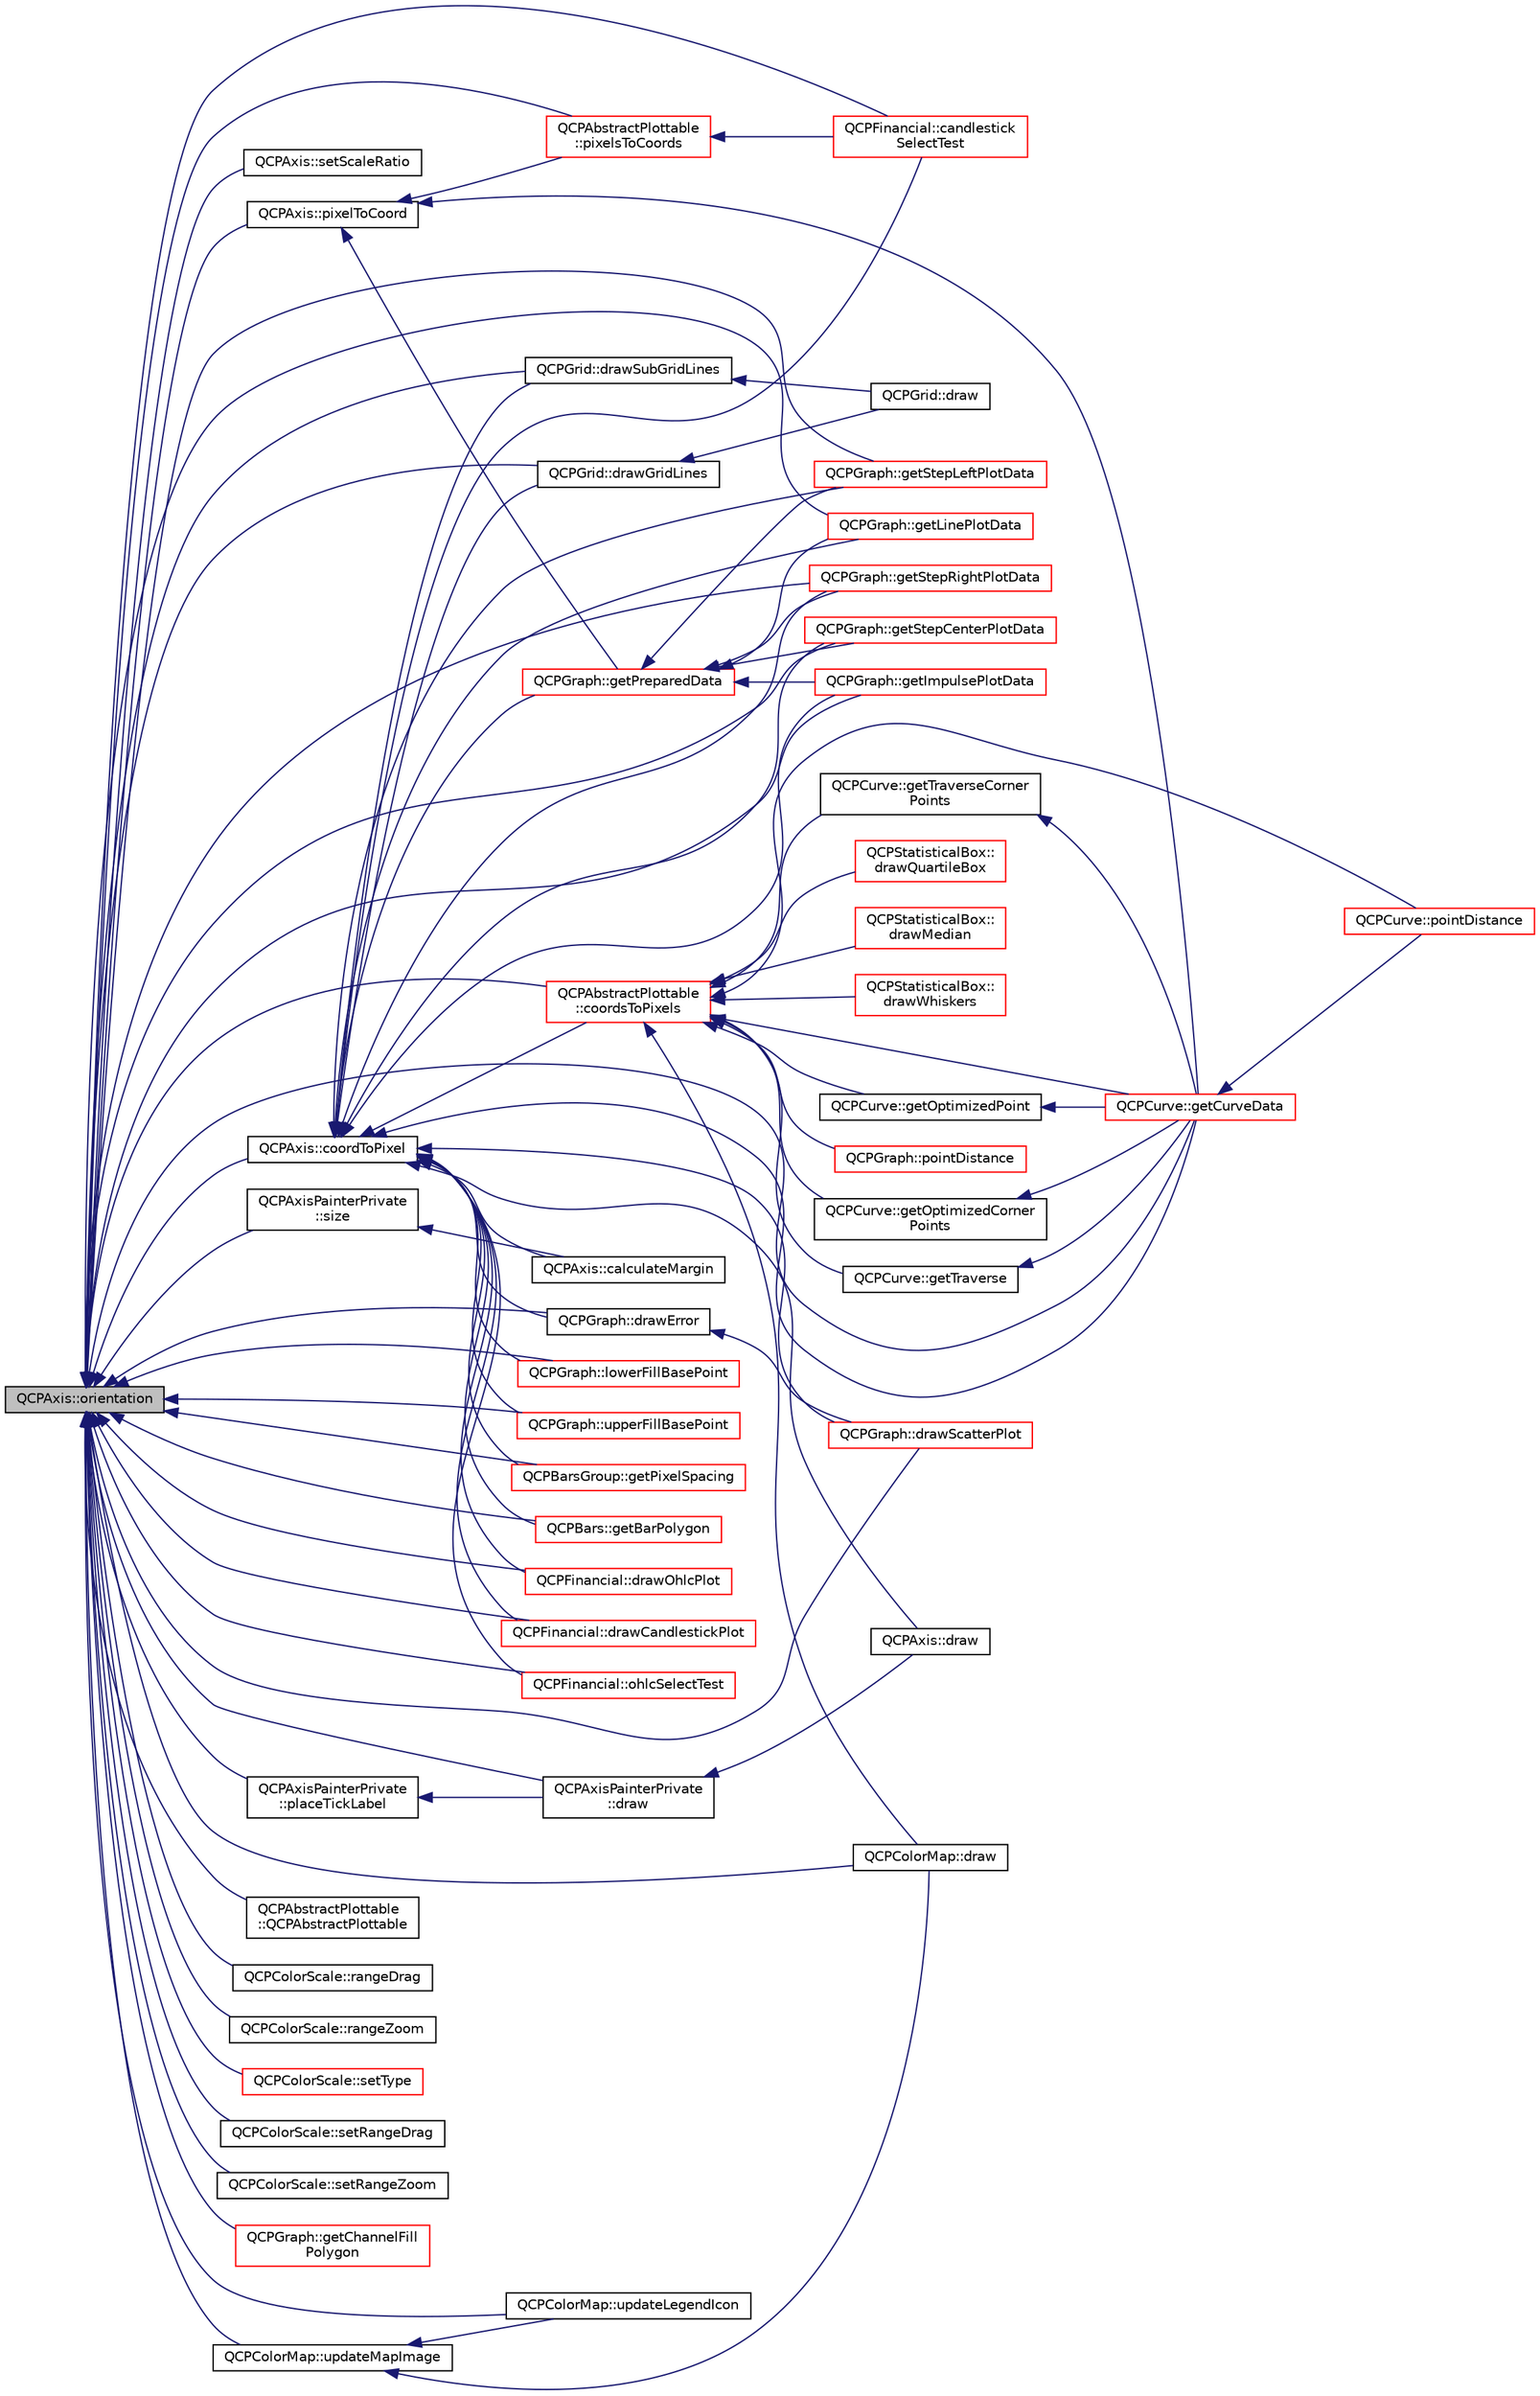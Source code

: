 digraph "QCPAxis::orientation"
{
  edge [fontname="Helvetica",fontsize="10",labelfontname="Helvetica",labelfontsize="10"];
  node [fontname="Helvetica",fontsize="10",shape=record];
  rankdir="LR";
  Node329 [label="QCPAxis::orientation",height=0.2,width=0.4,color="black", fillcolor="grey75", style="filled", fontcolor="black"];
  Node329 -> Node330 [dir="back",color="midnightblue",fontsize="10",style="solid",fontname="Helvetica"];
  Node330 [label="QCPGrid::drawGridLines",height=0.2,width=0.4,color="black", fillcolor="white", style="filled",URL="$d2/ddb/class_q_c_p_grid.html#aee4e95d54acabbe298d6dda0dd86c0a4"];
  Node330 -> Node331 [dir="back",color="midnightblue",fontsize="10",style="solid",fontname="Helvetica"];
  Node331 [label="QCPGrid::draw",height=0.2,width=0.4,color="black", fillcolor="white", style="filled",URL="$d2/ddb/class_q_c_p_grid.html#ad009c23f96078616aa4f66a750974b23"];
  Node329 -> Node332 [dir="back",color="midnightblue",fontsize="10",style="solid",fontname="Helvetica"];
  Node332 [label="QCPGrid::drawSubGridLines",height=0.2,width=0.4,color="black", fillcolor="white", style="filled",URL="$d2/ddb/class_q_c_p_grid.html#a751ce8aef815bcc9193432a30c8b6b6e"];
  Node332 -> Node331 [dir="back",color="midnightblue",fontsize="10",style="solid",fontname="Helvetica"];
  Node329 -> Node333 [dir="back",color="midnightblue",fontsize="10",style="solid",fontname="Helvetica"];
  Node333 [label="QCPAxis::setScaleRatio",height=0.2,width=0.4,color="black", fillcolor="white", style="filled",URL="$d2/deb/class_q_c_p_axis.html#af4bbd446dcaee5a83ac30ce9bcd6e125"];
  Node329 -> Node334 [dir="back",color="midnightblue",fontsize="10",style="solid",fontname="Helvetica"];
  Node334 [label="QCPAxis::pixelToCoord",height=0.2,width=0.4,color="black", fillcolor="white", style="filled",URL="$d2/deb/class_q_c_p_axis.html#a536ef8f624cac59b6b6fdcb495723c57"];
  Node334 -> Node335 [dir="back",color="midnightblue",fontsize="10",style="solid",fontname="Helvetica"];
  Node335 [label="QCPAbstractPlottable\l::pixelsToCoords",height=0.2,width=0.4,color="red", fillcolor="white", style="filled",URL="$d4/d89/class_q_c_p_abstract_plottable.html#a3903c1120ab5c27e7fa46b597ef267bd"];
  Node335 -> Node339 [dir="back",color="midnightblue",fontsize="10",style="solid",fontname="Helvetica"];
  Node339 [label="QCPFinancial::candlestick\lSelectTest",height=0.2,width=0.4,color="red", fillcolor="white", style="filled",URL="$da/d7c/class_q_c_p_financial.html#a6fa1e18f18b37d3a0502b97d864a6d15"];
  Node334 -> Node341 [dir="back",color="midnightblue",fontsize="10",style="solid",fontname="Helvetica"];
  Node341 [label="QCPGraph::getPreparedData",height=0.2,width=0.4,color="red", fillcolor="white", style="filled",URL="$d2/d4c/class_q_c_p_graph.html#ae853c297da9d21b6720d2d1c3b0121bf"];
  Node341 -> Node347 [dir="back",color="midnightblue",fontsize="10",style="solid",fontname="Helvetica"];
  Node347 [label="QCPGraph::getLinePlotData",height=0.2,width=0.4,color="red", fillcolor="white", style="filled",URL="$d2/d4c/class_q_c_p_graph.html#a77314984a7af578a66e939db0db48556"];
  Node341 -> Node348 [dir="back",color="midnightblue",fontsize="10",style="solid",fontname="Helvetica"];
  Node348 [label="QCPGraph::getStepLeftPlotData",height=0.2,width=0.4,color="red", fillcolor="white", style="filled",URL="$d2/d4c/class_q_c_p_graph.html#a8f8ae9cb4aa312c2085c3f6f298f19d4"];
  Node341 -> Node349 [dir="back",color="midnightblue",fontsize="10",style="solid",fontname="Helvetica"];
  Node349 [label="QCPGraph::getStepRightPlotData",height=0.2,width=0.4,color="red", fillcolor="white", style="filled",URL="$d2/d4c/class_q_c_p_graph.html#a59fecb135f47db10e14d75018210bf80"];
  Node341 -> Node350 [dir="back",color="midnightblue",fontsize="10",style="solid",fontname="Helvetica"];
  Node350 [label="QCPGraph::getStepCenterPlotData",height=0.2,width=0.4,color="red", fillcolor="white", style="filled",URL="$d2/d4c/class_q_c_p_graph.html#ab860d67ecc7e2d7253ab1f19032958c2"];
  Node341 -> Node351 [dir="back",color="midnightblue",fontsize="10",style="solid",fontname="Helvetica"];
  Node351 [label="QCPGraph::getImpulsePlotData",height=0.2,width=0.4,color="red", fillcolor="white", style="filled",URL="$d2/d4c/class_q_c_p_graph.html#aae73c001a78cbe54e55e6779d7a70957"];
  Node334 -> Node352 [dir="back",color="midnightblue",fontsize="10",style="solid",fontname="Helvetica"];
  Node352 [label="QCPCurve::getCurveData",height=0.2,width=0.4,color="red", fillcolor="white", style="filled",URL="$d6/d30/class_q_c_p_curve.html#a3ca9d2c315c643f732cc85e20d18b551"];
  Node352 -> Node354 [dir="back",color="midnightblue",fontsize="10",style="solid",fontname="Helvetica"];
  Node354 [label="QCPCurve::pointDistance",height=0.2,width=0.4,color="red", fillcolor="white", style="filled",URL="$d6/d30/class_q_c_p_curve.html#adc3ab8051946f9097cdf7c0707ef1a25"];
  Node329 -> Node356 [dir="back",color="midnightblue",fontsize="10",style="solid",fontname="Helvetica"];
  Node356 [label="QCPAxis::coordToPixel",height=0.2,width=0.4,color="black", fillcolor="white", style="filled",URL="$d2/deb/class_q_c_p_axis.html#af15d1b3a7f7e9b53d759d3ccff1fe4b4"];
  Node356 -> Node330 [dir="back",color="midnightblue",fontsize="10",style="solid",fontname="Helvetica"];
  Node356 -> Node332 [dir="back",color="midnightblue",fontsize="10",style="solid",fontname="Helvetica"];
  Node356 -> Node357 [dir="back",color="midnightblue",fontsize="10",style="solid",fontname="Helvetica"];
  Node357 [label="QCPAxis::draw",height=0.2,width=0.4,color="black", fillcolor="white", style="filled",URL="$d2/deb/class_q_c_p_axis.html#a258b1e783eda5cd14ec5552c696a424e"];
  Node356 -> Node358 [dir="back",color="midnightblue",fontsize="10",style="solid",fontname="Helvetica"];
  Node358 [label="QCPAxis::calculateMargin",height=0.2,width=0.4,color="black", fillcolor="white", style="filled",URL="$d2/deb/class_q_c_p_axis.html#a47bdb0a55de6759489ee47665199aebb"];
  Node356 -> Node359 [dir="back",color="midnightblue",fontsize="10",style="solid",fontname="Helvetica"];
  Node359 [label="QCPAbstractPlottable\l::coordsToPixels",height=0.2,width=0.4,color="red", fillcolor="white", style="filled",URL="$d4/d89/class_q_c_p_abstract_plottable.html#a7ad84a36472441cf1f555c5683d0da93"];
  Node359 -> Node345 [dir="back",color="midnightblue",fontsize="10",style="solid",fontname="Helvetica"];
  Node345 [label="QCPGraph::pointDistance",height=0.2,width=0.4,color="red", fillcolor="white", style="filled",URL="$d2/d4c/class_q_c_p_graph.html#a96146099a5e68f49c7326a765f768da2"];
  Node359 -> Node352 [dir="back",color="midnightblue",fontsize="10",style="solid",fontname="Helvetica"];
  Node359 -> Node360 [dir="back",color="midnightblue",fontsize="10",style="solid",fontname="Helvetica"];
  Node360 [label="QCPCurve::getOptimizedPoint",height=0.2,width=0.4,color="black", fillcolor="white", style="filled",URL="$d6/d30/class_q_c_p_curve.html#ae729c9aef90af9b7463c379cb88459f6"];
  Node360 -> Node352 [dir="back",color="midnightblue",fontsize="10",style="solid",fontname="Helvetica"];
  Node359 -> Node361 [dir="back",color="midnightblue",fontsize="10",style="solid",fontname="Helvetica"];
  Node361 [label="QCPCurve::getOptimizedCorner\lPoints",height=0.2,width=0.4,color="black", fillcolor="white", style="filled",URL="$d6/d30/class_q_c_p_curve.html#a2f1455455d71de9ef9190c50a90f0abc"];
  Node361 -> Node352 [dir="back",color="midnightblue",fontsize="10",style="solid",fontname="Helvetica"];
  Node359 -> Node362 [dir="back",color="midnightblue",fontsize="10",style="solid",fontname="Helvetica"];
  Node362 [label="QCPCurve::getTraverse",height=0.2,width=0.4,color="black", fillcolor="white", style="filled",URL="$d6/d30/class_q_c_p_curve.html#a82a78dffde71e7b9c40217fa7e381057"];
  Node362 -> Node352 [dir="back",color="midnightblue",fontsize="10",style="solid",fontname="Helvetica"];
  Node359 -> Node363 [dir="back",color="midnightblue",fontsize="10",style="solid",fontname="Helvetica"];
  Node363 [label="QCPCurve::getTraverseCorner\lPoints",height=0.2,width=0.4,color="black", fillcolor="white", style="filled",URL="$d6/d30/class_q_c_p_curve.html#a592d6e3dbd42cb8cea35eda889ece1b1"];
  Node363 -> Node352 [dir="back",color="midnightblue",fontsize="10",style="solid",fontname="Helvetica"];
  Node359 -> Node354 [dir="back",color="midnightblue",fontsize="10",style="solid",fontname="Helvetica"];
  Node359 -> Node364 [dir="back",color="midnightblue",fontsize="10",style="solid",fontname="Helvetica"];
  Node364 [label="QCPStatisticalBox::\ldrawQuartileBox",height=0.2,width=0.4,color="red", fillcolor="white", style="filled",URL="$de/d8d/class_q_c_p_statistical_box.html#a699ede353d6a7207d9fb36dd3aabf348"];
  Node359 -> Node366 [dir="back",color="midnightblue",fontsize="10",style="solid",fontname="Helvetica"];
  Node366 [label="QCPStatisticalBox::\ldrawMedian",height=0.2,width=0.4,color="red", fillcolor="white", style="filled",URL="$de/d8d/class_q_c_p_statistical_box.html#a642b90dd4ab5ab6e16188a9230401bcc"];
  Node359 -> Node367 [dir="back",color="midnightblue",fontsize="10",style="solid",fontname="Helvetica"];
  Node367 [label="QCPStatisticalBox::\ldrawWhiskers",height=0.2,width=0.4,color="red", fillcolor="white", style="filled",URL="$de/d8d/class_q_c_p_statistical_box.html#ae64401aa18b9c45d4d33f9b46cf4bbd0"];
  Node359 -> Node369 [dir="back",color="midnightblue",fontsize="10",style="solid",fontname="Helvetica"];
  Node369 [label="QCPColorMap::draw",height=0.2,width=0.4,color="black", fillcolor="white", style="filled",URL="$df/dea/class_q_c_p_color_map.html#a3b0f45a3177be9522d5e9b8cd8ae122d"];
  Node356 -> Node347 [dir="back",color="midnightblue",fontsize="10",style="solid",fontname="Helvetica"];
  Node356 -> Node348 [dir="back",color="midnightblue",fontsize="10",style="solid",fontname="Helvetica"];
  Node356 -> Node349 [dir="back",color="midnightblue",fontsize="10",style="solid",fontname="Helvetica"];
  Node356 -> Node350 [dir="back",color="midnightblue",fontsize="10",style="solid",fontname="Helvetica"];
  Node356 -> Node351 [dir="back",color="midnightblue",fontsize="10",style="solid",fontname="Helvetica"];
  Node356 -> Node370 [dir="back",color="midnightblue",fontsize="10",style="solid",fontname="Helvetica"];
  Node370 [label="QCPGraph::drawScatterPlot",height=0.2,width=0.4,color="red", fillcolor="white", style="filled",URL="$d2/d4c/class_q_c_p_graph.html#ae1f3edd5eb41aa5782e61673488fd3e0"];
  Node356 -> Node341 [dir="back",color="midnightblue",fontsize="10",style="solid",fontname="Helvetica"];
  Node356 -> Node371 [dir="back",color="midnightblue",fontsize="10",style="solid",fontname="Helvetica"];
  Node371 [label="QCPGraph::drawError",height=0.2,width=0.4,color="black", fillcolor="white", style="filled",URL="$d2/d4c/class_q_c_p_graph.html#ab51aeba7e9d29754e58852cfad3436cc"];
  Node371 -> Node370 [dir="back",color="midnightblue",fontsize="10",style="solid",fontname="Helvetica"];
  Node356 -> Node372 [dir="back",color="midnightblue",fontsize="10",style="solid",fontname="Helvetica"];
  Node372 [label="QCPGraph::lowerFillBasePoint",height=0.2,width=0.4,color="red", fillcolor="white", style="filled",URL="$d2/d4c/class_q_c_p_graph.html#ace7c17a07e9aa824853e469816a5aa1c"];
  Node356 -> Node375 [dir="back",color="midnightblue",fontsize="10",style="solid",fontname="Helvetica"];
  Node375 [label="QCPGraph::upperFillBasePoint",height=0.2,width=0.4,color="red", fillcolor="white", style="filled",URL="$d2/d4c/class_q_c_p_graph.html#a7a255fc7260d96ed6f9d972839941f93"];
  Node356 -> Node352 [dir="back",color="midnightblue",fontsize="10",style="solid",fontname="Helvetica"];
  Node356 -> Node376 [dir="back",color="midnightblue",fontsize="10",style="solid",fontname="Helvetica"];
  Node376 [label="QCPBarsGroup::getPixelSpacing",height=0.2,width=0.4,color="red", fillcolor="white", style="filled",URL="$d3/d76/class_q_c_p_bars_group.html#a0beccd41bc3841a4c5b284823bc7d2de"];
  Node356 -> Node378 [dir="back",color="midnightblue",fontsize="10",style="solid",fontname="Helvetica"];
  Node378 [label="QCPBars::getBarPolygon",height=0.2,width=0.4,color="red", fillcolor="white", style="filled",URL="$d9/d56/class_q_c_p_bars.html#a3a4ca0069f003929284763caef1856a8"];
  Node356 -> Node383 [dir="back",color="midnightblue",fontsize="10",style="solid",fontname="Helvetica"];
  Node383 [label="QCPFinancial::drawOhlcPlot",height=0.2,width=0.4,color="red", fillcolor="white", style="filled",URL="$da/d7c/class_q_c_p_financial.html#a3c3007a7434e29d042c77ccf4f497e66"];
  Node356 -> Node385 [dir="back",color="midnightblue",fontsize="10",style="solid",fontname="Helvetica"];
  Node385 [label="QCPFinancial::drawCandlestickPlot",height=0.2,width=0.4,color="red", fillcolor="white", style="filled",URL="$da/d7c/class_q_c_p_financial.html#a71f5081da0e5ab9c40a488ad40cff122"];
  Node356 -> Node386 [dir="back",color="midnightblue",fontsize="10",style="solid",fontname="Helvetica"];
  Node386 [label="QCPFinancial::ohlcSelectTest",height=0.2,width=0.4,color="red", fillcolor="white", style="filled",URL="$da/d7c/class_q_c_p_financial.html#a9df2d86e6ad3b58b51798d720e0f4739"];
  Node356 -> Node339 [dir="back",color="midnightblue",fontsize="10",style="solid",fontname="Helvetica"];
  Node329 -> Node387 [dir="back",color="midnightblue",fontsize="10",style="solid",fontname="Helvetica"];
  Node387 [label="QCPAxisPainterPrivate\l::draw",height=0.2,width=0.4,color="black", fillcolor="white", style="filled",URL="$dc/dba/class_q_c_p_axis_painter_private.html#a0207a99bdf9c4f70af20928898ddc2fc"];
  Node387 -> Node357 [dir="back",color="midnightblue",fontsize="10",style="solid",fontname="Helvetica"];
  Node329 -> Node388 [dir="back",color="midnightblue",fontsize="10",style="solid",fontname="Helvetica"];
  Node388 [label="QCPAxisPainterPrivate\l::size",height=0.2,width=0.4,color="black", fillcolor="white", style="filled",URL="$dc/dba/class_q_c_p_axis_painter_private.html#a60fc2eec99ed23e9a3c98e8f7e5730b0"];
  Node388 -> Node358 [dir="back",color="midnightblue",fontsize="10",style="solid",fontname="Helvetica"];
  Node329 -> Node389 [dir="back",color="midnightblue",fontsize="10",style="solid",fontname="Helvetica"];
  Node389 [label="QCPAxisPainterPrivate\l::placeTickLabel",height=0.2,width=0.4,color="black", fillcolor="white", style="filled",URL="$dc/dba/class_q_c_p_axis_painter_private.html#af8fe7350c19575bc33ca770f9b3a15fd"];
  Node389 -> Node387 [dir="back",color="midnightblue",fontsize="10",style="solid",fontname="Helvetica"];
  Node329 -> Node390 [dir="back",color="midnightblue",fontsize="10",style="solid",fontname="Helvetica"];
  Node390 [label="QCPAbstractPlottable\l::QCPAbstractPlottable",height=0.2,width=0.4,color="black", fillcolor="white", style="filled",URL="$d4/d89/class_q_c_p_abstract_plottable.html#af78a036e40db6f53a31abadc5323715a"];
  Node329 -> Node359 [dir="back",color="midnightblue",fontsize="10",style="solid",fontname="Helvetica"];
  Node329 -> Node335 [dir="back",color="midnightblue",fontsize="10",style="solid",fontname="Helvetica"];
  Node329 -> Node391 [dir="back",color="midnightblue",fontsize="10",style="solid",fontname="Helvetica"];
  Node391 [label="QCPColorScale::rangeDrag",height=0.2,width=0.4,color="black", fillcolor="white", style="filled",URL="$da/d2b/class_q_c_p_color_scale.html#a2a0670492f2a780596ea455ea8496a78"];
  Node329 -> Node392 [dir="back",color="midnightblue",fontsize="10",style="solid",fontname="Helvetica"];
  Node392 [label="QCPColorScale::rangeZoom",height=0.2,width=0.4,color="black", fillcolor="white", style="filled",URL="$da/d2b/class_q_c_p_color_scale.html#adb4c3ada2b1e5ebbdead3b097064ff0b"];
  Node329 -> Node393 [dir="back",color="midnightblue",fontsize="10",style="solid",fontname="Helvetica"];
  Node393 [label="QCPColorScale::setType",height=0.2,width=0.4,color="red", fillcolor="white", style="filled",URL="$da/d2b/class_q_c_p_color_scale.html#a1bf9bdb291927c422dd66b404b206f1f"];
  Node329 -> Node395 [dir="back",color="midnightblue",fontsize="10",style="solid",fontname="Helvetica"];
  Node395 [label="QCPColorScale::setRangeDrag",height=0.2,width=0.4,color="black", fillcolor="white", style="filled",URL="$da/d2b/class_q_c_p_color_scale.html#a21c51a55e4fd581b6feadca9ee5b38d5"];
  Node329 -> Node396 [dir="back",color="midnightblue",fontsize="10",style="solid",fontname="Helvetica"];
  Node396 [label="QCPColorScale::setRangeZoom",height=0.2,width=0.4,color="black", fillcolor="white", style="filled",URL="$da/d2b/class_q_c_p_color_scale.html#a96bd60fb6317ad6821841b539c93eeeb"];
  Node329 -> Node347 [dir="back",color="midnightblue",fontsize="10",style="solid",fontname="Helvetica"];
  Node329 -> Node348 [dir="back",color="midnightblue",fontsize="10",style="solid",fontname="Helvetica"];
  Node329 -> Node349 [dir="back",color="midnightblue",fontsize="10",style="solid",fontname="Helvetica"];
  Node329 -> Node350 [dir="back",color="midnightblue",fontsize="10",style="solid",fontname="Helvetica"];
  Node329 -> Node351 [dir="back",color="midnightblue",fontsize="10",style="solid",fontname="Helvetica"];
  Node329 -> Node370 [dir="back",color="midnightblue",fontsize="10",style="solid",fontname="Helvetica"];
  Node329 -> Node371 [dir="back",color="midnightblue",fontsize="10",style="solid",fontname="Helvetica"];
  Node329 -> Node372 [dir="back",color="midnightblue",fontsize="10",style="solid",fontname="Helvetica"];
  Node329 -> Node375 [dir="back",color="midnightblue",fontsize="10",style="solid",fontname="Helvetica"];
  Node329 -> Node397 [dir="back",color="midnightblue",fontsize="10",style="solid",fontname="Helvetica"];
  Node397 [label="QCPGraph::getChannelFill\lPolygon",height=0.2,width=0.4,color="red", fillcolor="white", style="filled",URL="$d2/d4c/class_q_c_p_graph.html#add26655bd2338adaa7fc99e27bd06550"];
  Node329 -> Node352 [dir="back",color="midnightblue",fontsize="10",style="solid",fontname="Helvetica"];
  Node329 -> Node376 [dir="back",color="midnightblue",fontsize="10",style="solid",fontname="Helvetica"];
  Node329 -> Node378 [dir="back",color="midnightblue",fontsize="10",style="solid",fontname="Helvetica"];
  Node329 -> Node398 [dir="back",color="midnightblue",fontsize="10",style="solid",fontname="Helvetica"];
  Node398 [label="QCPColorMap::updateLegendIcon",height=0.2,width=0.4,color="black", fillcolor="white", style="filled",URL="$df/dea/class_q_c_p_color_map.html#a5d8158b62d55fcfeaabcb68ce0083e87"];
  Node329 -> Node399 [dir="back",color="midnightblue",fontsize="10",style="solid",fontname="Helvetica"];
  Node399 [label="QCPColorMap::updateMapImage",height=0.2,width=0.4,color="black", fillcolor="white", style="filled",URL="$df/dea/class_q_c_p_color_map.html#a5efcea591bb5486d968af520a4d43c3a"];
  Node399 -> Node398 [dir="back",color="midnightblue",fontsize="10",style="solid",fontname="Helvetica"];
  Node399 -> Node369 [dir="back",color="midnightblue",fontsize="10",style="solid",fontname="Helvetica"];
  Node329 -> Node369 [dir="back",color="midnightblue",fontsize="10",style="solid",fontname="Helvetica"];
  Node329 -> Node383 [dir="back",color="midnightblue",fontsize="10",style="solid",fontname="Helvetica"];
  Node329 -> Node385 [dir="back",color="midnightblue",fontsize="10",style="solid",fontname="Helvetica"];
  Node329 -> Node386 [dir="back",color="midnightblue",fontsize="10",style="solid",fontname="Helvetica"];
  Node329 -> Node339 [dir="back",color="midnightblue",fontsize="10",style="solid",fontname="Helvetica"];
}
